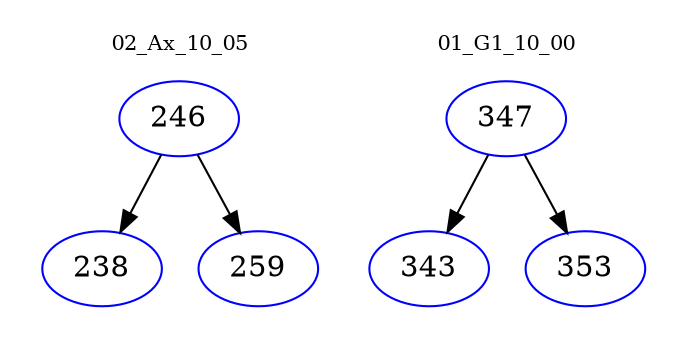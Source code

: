 digraph{
subgraph cluster_0 {
color = white
label = "02_Ax_10_05";
fontsize=10;
T0_246 [label="246", color="blue"]
T0_246 -> T0_238 [color="black"]
T0_238 [label="238", color="blue"]
T0_246 -> T0_259 [color="black"]
T0_259 [label="259", color="blue"]
}
subgraph cluster_1 {
color = white
label = "01_G1_10_00";
fontsize=10;
T1_347 [label="347", color="blue"]
T1_347 -> T1_343 [color="black"]
T1_343 [label="343", color="blue"]
T1_347 -> T1_353 [color="black"]
T1_353 [label="353", color="blue"]
}
}
